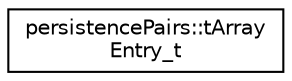 digraph "Graphical Class Hierarchy"
{
  edge [fontname="Helvetica",fontsize="10",labelfontname="Helvetica",labelfontsize="10"];
  node [fontname="Helvetica",fontsize="10",shape=record];
  rankdir="LR";
  Node0 [label="persistencePairs::tArray\lEntry_t",height=0.2,width=0.4,color="black", fillcolor="white", style="filled",URL="$structpersistencePairs_1_1tArrayEntry__t.html"];
}
